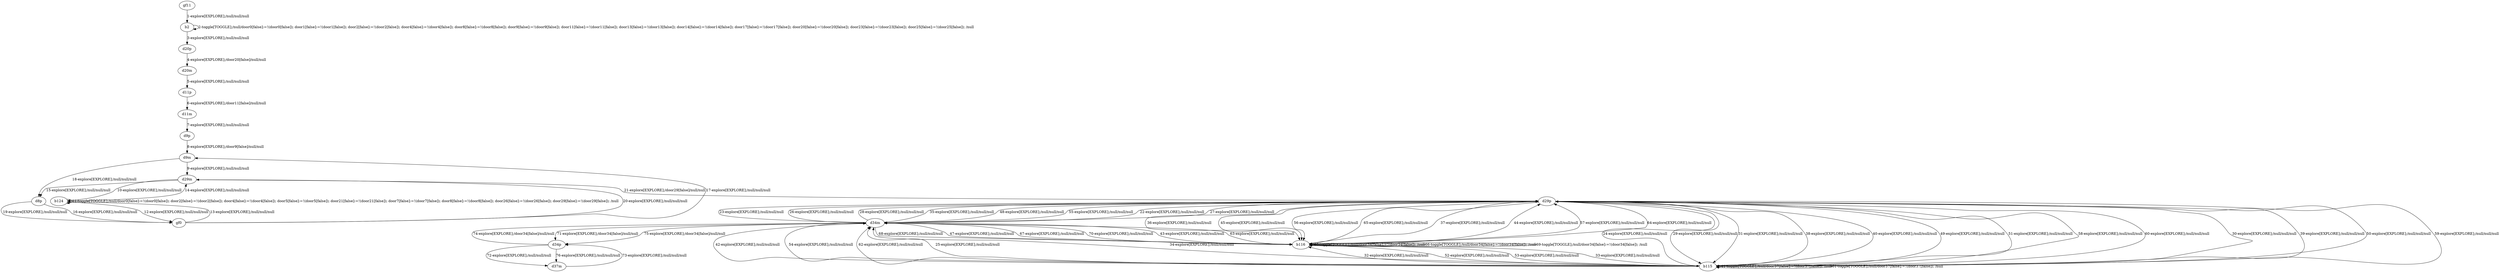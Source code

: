 # Total number of goals covered by this test: 1
# d37m --> d34p

digraph g {
"gf11" -> "b2" [label = "1-explore[EXPLORE];/null/null/null"];
"b2" -> "b2" [label = "2-toggle[TOGGLE];/null/door0[false]:=!(door0[false]); door1[false]:=!(door1[false]); door2[false]:=!(door2[false]); door4[false]:=!(door4[false]); door8[false]:=!(door8[false]); door9[false]:=!(door9[false]); door11[false]:=!(door11[false]); door13[false]:=!(door13[false]); door14[false]:=!(door14[false]); door17[false]:=!(door17[false]); door20[false]:=!(door20[false]); door23[false]:=!(door23[false]); door25[false]:=!(door25[false]); /null"];
"b2" -> "d20p" [label = "3-explore[EXPLORE];/null/null/null"];
"d20p" -> "d20m" [label = "4-explore[EXPLORE];/door20[false]/null/null"];
"d20m" -> "d11p" [label = "5-explore[EXPLORE];/null/null/null"];
"d11p" -> "d11m" [label = "6-explore[EXPLORE];/door11[false]/null/null"];
"d11m" -> "d9p" [label = "7-explore[EXPLORE];/null/null/null"];
"d9p" -> "d9m" [label = "8-explore[EXPLORE];/door9[false]/null/null"];
"d9m" -> "d29m" [label = "9-explore[EXPLORE];/null/null/null"];
"d29m" -> "b124" [label = "10-explore[EXPLORE];/null/null/null"];
"b124" -> "b124" [label = "11-toggle[TOGGLE];/null/door0[false]:=!(door0[false]); door2[false]:=!(door2[false]); door4[false]:=!(door4[false]); door5[false]:=!(door5[false]); door21[false]:=!(door21[false]); door7[false]:=!(door7[false]); door8[false]:=!(door8[false]); door26[false]:=!(door26[false]); door29[false]:=!(door29[false]); /null"];
"b124" -> "gf0" [label = "12-explore[EXPLORE];/null/null/null"];
"gf0" -> "b124" [label = "13-explore[EXPLORE];/null/null/null"];
"b124" -> "d29m" [label = "14-explore[EXPLORE];/null/null/null"];
"d29m" -> "d8p" [label = "15-explore[EXPLORE];/null/null/null"];
"d8p" -> "gf0" [label = "16-explore[EXPLORE];/null/null/null"];
"gf0" -> "d9m" [label = "17-explore[EXPLORE];/null/null/null"];
"d9m" -> "d8p" [label = "18-explore[EXPLORE];/null/null/null"];
"d8p" -> "gf0" [label = "19-explore[EXPLORE];/null/null/null"];
"gf0" -> "d29m" [label = "20-explore[EXPLORE];/null/null/null"];
"d29m" -> "d29p" [label = "21-explore[EXPLORE];/door29[false]/null/null"];
"d29p" -> "d34m" [label = "22-explore[EXPLORE];/null/null/null"];
"d34m" -> "d29p" [label = "23-explore[EXPLORE];/null/null/null"];
"d29p" -> "b115" [label = "24-explore[EXPLORE];/null/null/null"];
"b115" -> "d34m" [label = "25-explore[EXPLORE];/null/null/null"];
"d34m" -> "d29p" [label = "26-explore[EXPLORE];/null/null/null"];
"d29p" -> "d34m" [label = "27-explore[EXPLORE];/null/null/null"];
"d34m" -> "d29p" [label = "28-explore[EXPLORE];/null/null/null"];
"d29p" -> "b115" [label = "29-explore[EXPLORE];/null/null/null"];
"b115" -> "d29p" [label = "30-explore[EXPLORE];/null/null/null"];
"d29p" -> "b115" [label = "31-explore[EXPLORE];/null/null/null"];
"b115" -> "b116" [label = "32-explore[EXPLORE];/null/null/null"];
"b116" -> "b115" [label = "33-explore[EXPLORE];/null/null/null"];
"b115" -> "d34m" [label = "34-explore[EXPLORE];/null/null/null"];
"d34m" -> "d29p" [label = "35-explore[EXPLORE];/null/null/null"];
"d29p" -> "b116" [label = "36-explore[EXPLORE];/null/null/null"];
"b116" -> "d29p" [label = "37-explore[EXPLORE];/null/null/null"];
"d29p" -> "b115" [label = "38-explore[EXPLORE];/null/null/null"];
"b115" -> "d29p" [label = "39-explore[EXPLORE];/null/null/null"];
"d29p" -> "b115" [label = "40-explore[EXPLORE];/null/null/null"];
"b115" -> "b115" [label = "41-toggle[TOGGLE];/null/door37[false]:=!(door37[false]); /null"];
"b115" -> "d34m" [label = "42-explore[EXPLORE];/null/null/null"];
"d34m" -> "b116" [label = "43-explore[EXPLORE];/null/null/null"];
"b116" -> "d29p" [label = "44-explore[EXPLORE];/null/null/null"];
"d29p" -> "b116" [label = "45-explore[EXPLORE];/null/null/null"];
"b116" -> "b116" [label = "46-toggle[TOGGLE];/null/door34[false]:=!(door34[false]); /null"];
"b116" -> "d34m" [label = "47-explore[EXPLORE];/null/null/null"];
"d34m" -> "d29p" [label = "48-explore[EXPLORE];/null/null/null"];
"d29p" -> "b115" [label = "49-explore[EXPLORE];/null/null/null"];
"b115" -> "d29p" [label = "50-explore[EXPLORE];/null/null/null"];
"d29p" -> "b115" [label = "51-explore[EXPLORE];/null/null/null"];
"b115" -> "b116" [label = "52-explore[EXPLORE];/null/null/null"];
"b116" -> "b115" [label = "53-explore[EXPLORE];/null/null/null"];
"b115" -> "d34m" [label = "54-explore[EXPLORE];/null/null/null"];
"d34m" -> "d29p" [label = "55-explore[EXPLORE];/null/null/null"];
"d29p" -> "b116" [label = "56-explore[EXPLORE];/null/null/null"];
"b116" -> "d29p" [label = "57-explore[EXPLORE];/null/null/null"];
"d29p" -> "b115" [label = "58-explore[EXPLORE];/null/null/null"];
"b115" -> "d29p" [label = "59-explore[EXPLORE];/null/null/null"];
"d29p" -> "b115" [label = "60-explore[EXPLORE];/null/null/null"];
"b115" -> "b115" [label = "61-toggle[TOGGLE];/null/door37[false]:=!(door37[false]); /null"];
"b115" -> "d34m" [label = "62-explore[EXPLORE];/null/null/null"];
"d34m" -> "b116" [label = "63-explore[EXPLORE];/null/null/null"];
"b116" -> "d29p" [label = "64-explore[EXPLORE];/null/null/null"];
"d29p" -> "b116" [label = "65-explore[EXPLORE];/null/null/null"];
"b116" -> "b116" [label = "66-toggle[TOGGLE];/null/door34[false]:=!(door34[false]); /null"];
"b116" -> "d34m" [label = "67-explore[EXPLORE];/null/null/null"];
"d34m" -> "b116" [label = "68-explore[EXPLORE];/null/null/null"];
"b116" -> "b116" [label = "69-toggle[TOGGLE];/null/door34[false]:=!(door34[false]); /null"];
"b116" -> "d34m" [label = "70-explore[EXPLORE];/null/null/null"];
"d34m" -> "d34p" [label = "71-explore[EXPLORE];/door34[false]/null/null"];
"d34p" -> "d37m" [label = "72-explore[EXPLORE];/null/null/null"];
"d37m" -> "d34p" [label = "73-explore[EXPLORE];/null/null/null"];
"d34p" -> "d34m" [label = "74-explore[EXPLORE];/door34[false]/null/null"];
"d34m" -> "d34p" [label = "75-explore[EXPLORE];/door34[false]/null/null"];
"d34p" -> "d37m" [label = "76-explore[EXPLORE];/null/null/null"];
}